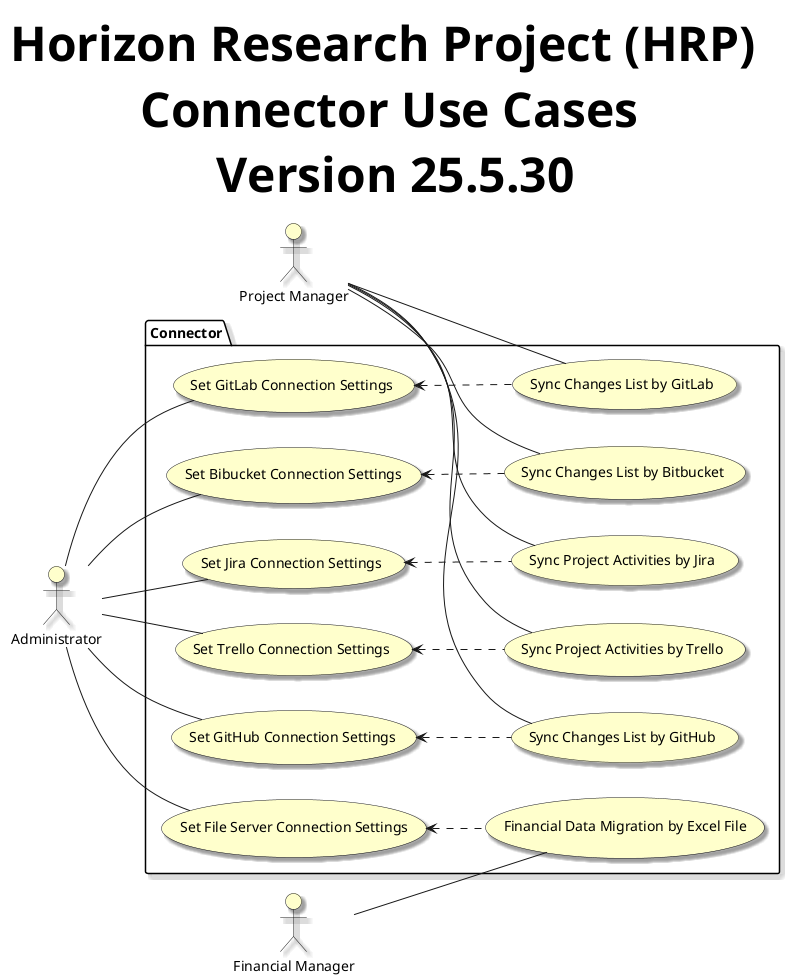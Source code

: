 @startuml
left to right direction

skinparam useCaseBackgroundColor #Business
skinparam actorBackgroundColor #Business
skinparam Shadowing True
skinparam TitleFontSize 48px

title Horizon Research Project (HRP) \n Connector Use Cases \n Version 25.5.30

:Project Manager: as PMO
:Financial Manager: as Fmanager
:Administrator: as Admin

package "Connector"{
    usecase "Set Jira Connection Settings" as setJiraConnection
    usecase "Set Trello Connection Settings" as setTrelloConnection
    usecase "Set GitHub Connection Settings" as setGitHubConnection
    usecase "Set GitLab Connection Settings" as setGitLabConnection
    usecase "Set Bibucket Connection Settings" as setBitbucketConnection
    usecase "Set File Server Connection Settings" as setFileServerConnection

    usecase "Sync Project Activities by Jira" as syncByJira
    usecase "Sync Project Activities by Trello" as syncByTrello
    usecase "Sync Changes List by GitHub" as syncByGitHub
    usecase "Sync Changes List by GitLab" as syncByGitLab
    usecase "Sync Changes List by Bitbucket" as syncByBitbucket
    usecase "Financial Data Migration by Excel File" as financialDataMigration
}

Admin -- setJiraConnection
Admin -- setTrelloConnection
Admin -- setGitHubConnection
Admin -- setGitLabConnection
Admin -- setBitbucketConnection
Admin -- setFileServerConnection

setFileServerConnection <.. financialDataMigration
setJiraConnection <.. syncByJira
setTrelloConnection <.. syncByTrello
setGitHubConnection <.. syncByGitHub
setGitLabConnection <.. syncByGitLab
setBitbucketConnection <.. syncByBitbucket

PMO -- syncByJira
PMO -- syncByTrello
PMO -- syncByGitHub
PMO -- syncByGitLab
PMO -- syncByBitbucket
Fmanager -- financialDataMigration